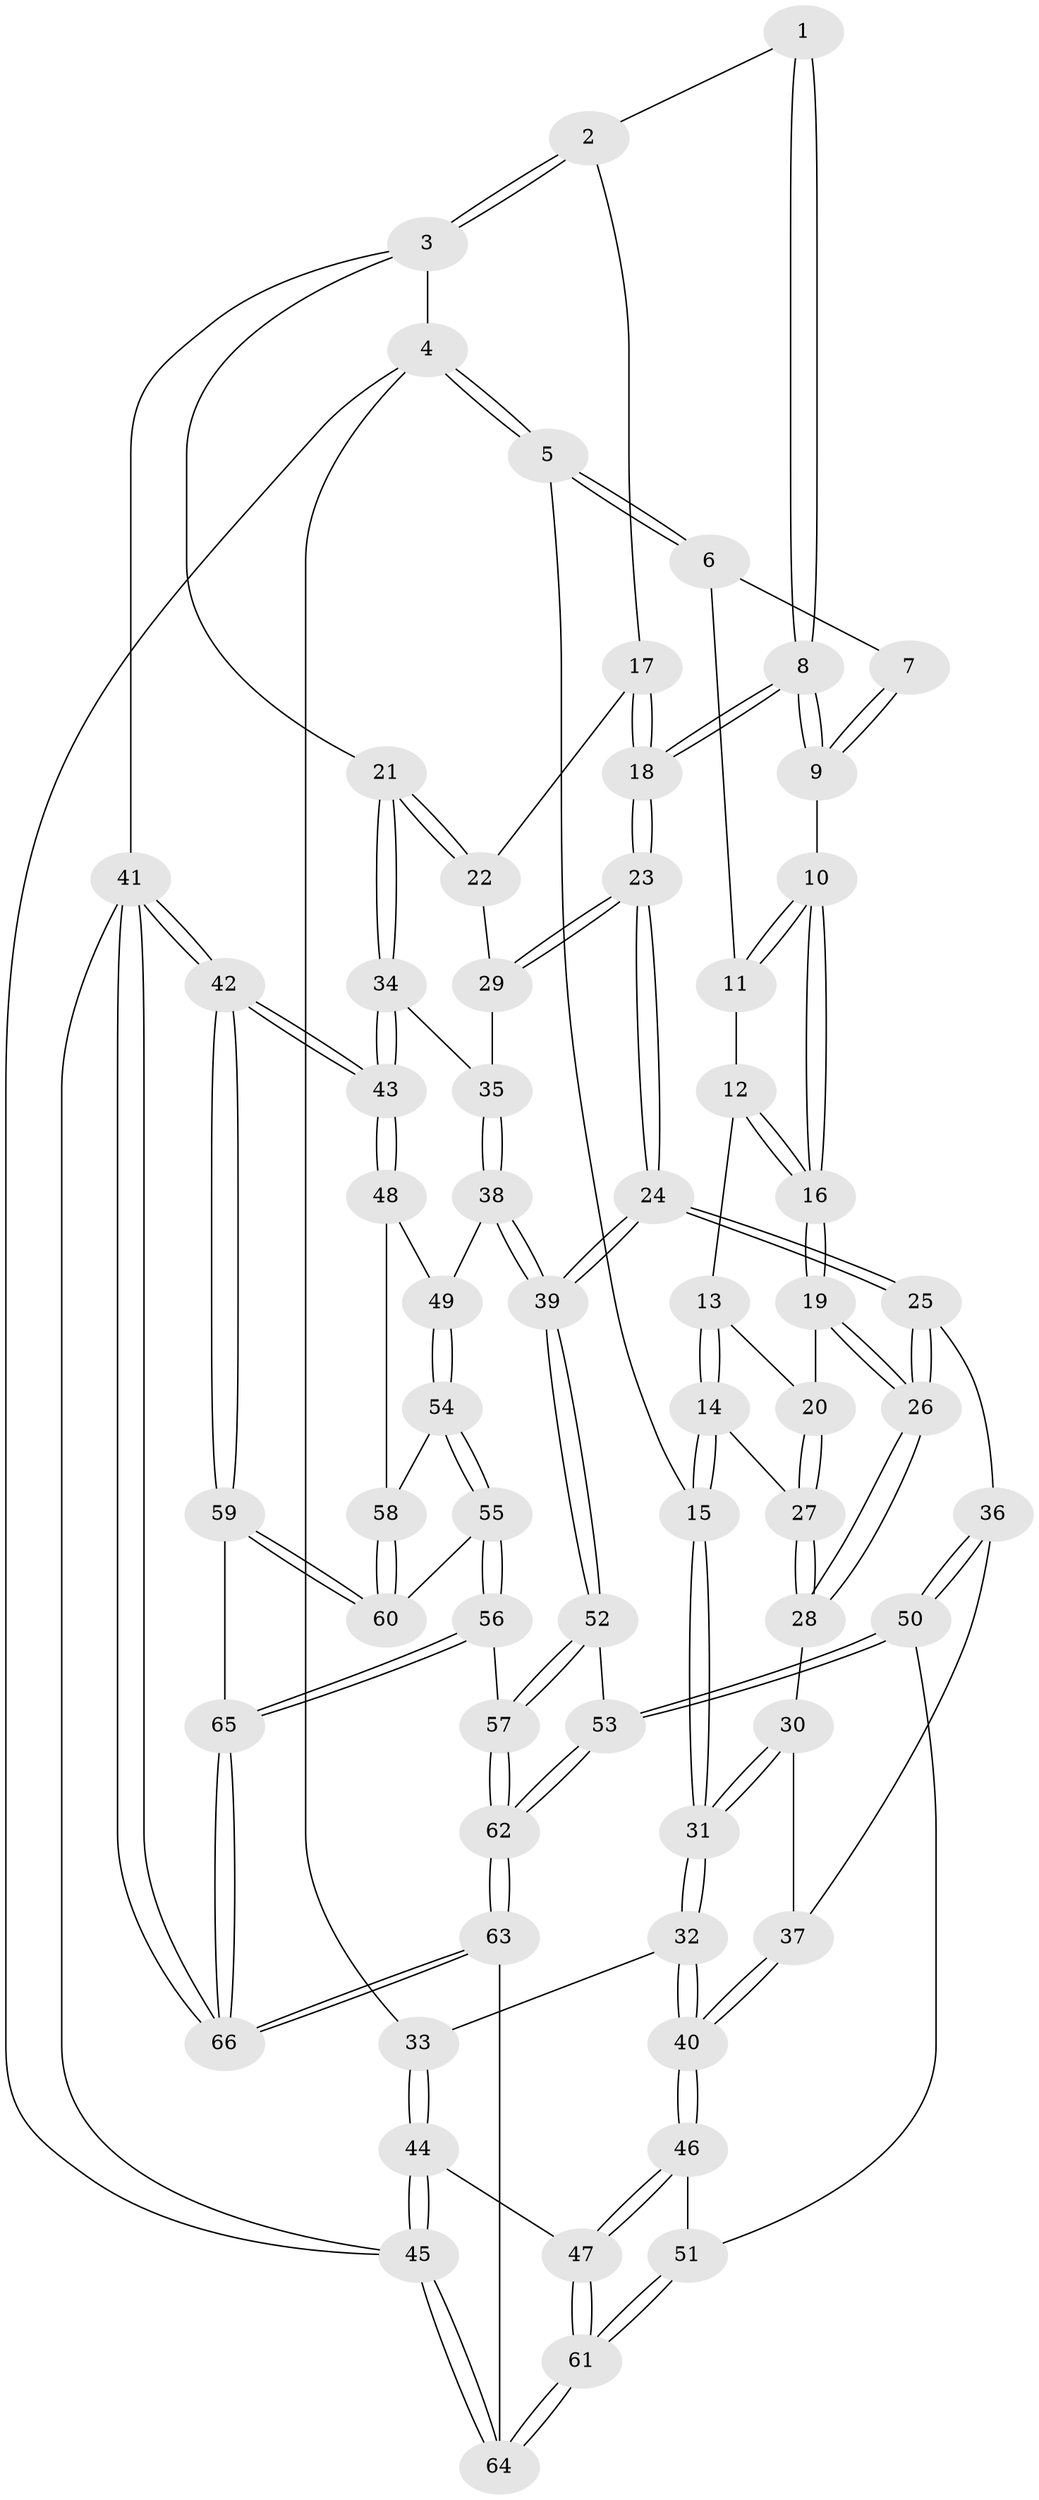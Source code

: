 // Generated by graph-tools (version 1.1) at 2025/03/03/09/25 03:03:19]
// undirected, 66 vertices, 162 edges
graph export_dot {
graph [start="1"]
  node [color=gray90,style=filled];
  1 [pos="+0.5892735408236615+0"];
  2 [pos="+0.9042170379769079+0"];
  3 [pos="+1+0"];
  4 [pos="+0+0"];
  5 [pos="+0+0"];
  6 [pos="+0.23943705543176647+0"];
  7 [pos="+0.25964591884359417+0"];
  8 [pos="+0.5279057112315821+0.1275212691974931"];
  9 [pos="+0.507735296983915+0.1239954008774802"];
  10 [pos="+0.41257227197225904+0.16246763590079166"];
  11 [pos="+0.25769298871499796+0"];
  12 [pos="+0.2791601595731114+0.04273063121421251"];
  13 [pos="+0.27500675768456506+0.10633420672903418"];
  14 [pos="+0.22540937467037017+0.20675353507324842"];
  15 [pos="+0.19018597277563434+0.20778427456449586"];
  16 [pos="+0.40334660761283625+0.16987489270654435"];
  17 [pos="+0.8066732603411643+0"];
  18 [pos="+0.6004202509865161+0.16895965201271912"];
  19 [pos="+0.3969176398807677+0.17715827547358703"];
  20 [pos="+0.38199388194268463+0.17797006220575118"];
  21 [pos="+1+0.2707841791799826"];
  22 [pos="+0.8546184007556406+0.18139058954330284"];
  23 [pos="+0.6317796804453939+0.3748115761055759"];
  24 [pos="+0.5419631491768259+0.5058269781926062"];
  25 [pos="+0.5064806177661072+0.4971366185150655"];
  26 [pos="+0.41032706230438815+0.3800416574927605"];
  27 [pos="+0.25375776401152383+0.2223845918474608"];
  28 [pos="+0.31087679468211954+0.33078032606048713"];
  29 [pos="+0.7962017275117759+0.3337153880555004"];
  30 [pos="+0.12042100800002084+0.3947169048843686"];
  31 [pos="+0.035330584146198746+0.36307138010804924"];
  32 [pos="+0+0.3831261509082364"];
  33 [pos="+0+0.3791435282213257"];
  34 [pos="+1+0.4128786462591576"];
  35 [pos="+0.9400205434104654+0.40065733437126716"];
  36 [pos="+0.32269917788300845+0.5515492994422387"];
  37 [pos="+0.18714838751568486+0.4573664794095191"];
  38 [pos="+0.7938647560624252+0.6185455755592478"];
  39 [pos="+0.5453673483503939+0.5128685755152605"];
  40 [pos="+0.11116627734976094+0.6235889085334293"];
  41 [pos="+1+1"];
  42 [pos="+1+0.8581862530650213"];
  43 [pos="+1+0.5662605031157013"];
  44 [pos="+0+0.779445854287238"];
  45 [pos="+0+1"];
  46 [pos="+0.14414520686526017+0.6679087194039027"];
  47 [pos="+0.03903097725545156+0.738987254264499"];
  48 [pos="+0.9811599837339849+0.631647434860325"];
  49 [pos="+0.8160204235106823+0.6409001132259564"];
  50 [pos="+0.222768330033463+0.6619336712374029"];
  51 [pos="+0.18573148277267093+0.6759458360712274"];
  52 [pos="+0.5442555266060625+0.5292945656951793"];
  53 [pos="+0.33486886437930546+0.7866302919684067"];
  54 [pos="+0.8177472831389693+0.7298927745115268"];
  55 [pos="+0.7993842404667341+0.8557054690538954"];
  56 [pos="+0.7992491570919857+0.8559145055111205"];
  57 [pos="+0.5698044379125647+0.8647021156482881"];
  58 [pos="+0.9439560431474227+0.7517428612701176"];
  59 [pos="+1+0.8547941750483228"];
  60 [pos="+0.9623899942480935+0.8159486566216122"];
  61 [pos="+0.1857809984404665+1"];
  62 [pos="+0.4044210574504461+1"];
  63 [pos="+0.39821644874025874+1"];
  64 [pos="+0.21507117613773305+1"];
  65 [pos="+0.8465256303393432+0.9606528206631368"];
  66 [pos="+0.8868821070671179+1"];
  1 -- 2;
  1 -- 8;
  1 -- 8;
  2 -- 3;
  2 -- 3;
  2 -- 17;
  3 -- 4;
  3 -- 21;
  3 -- 41;
  4 -- 5;
  4 -- 5;
  4 -- 33;
  4 -- 45;
  5 -- 6;
  5 -- 6;
  5 -- 15;
  6 -- 7;
  6 -- 11;
  7 -- 9;
  7 -- 9;
  8 -- 9;
  8 -- 9;
  8 -- 18;
  8 -- 18;
  9 -- 10;
  10 -- 11;
  10 -- 11;
  10 -- 16;
  10 -- 16;
  11 -- 12;
  12 -- 13;
  12 -- 16;
  12 -- 16;
  13 -- 14;
  13 -- 14;
  13 -- 20;
  14 -- 15;
  14 -- 15;
  14 -- 27;
  15 -- 31;
  15 -- 31;
  16 -- 19;
  16 -- 19;
  17 -- 18;
  17 -- 18;
  17 -- 22;
  18 -- 23;
  18 -- 23;
  19 -- 20;
  19 -- 26;
  19 -- 26;
  20 -- 27;
  20 -- 27;
  21 -- 22;
  21 -- 22;
  21 -- 34;
  21 -- 34;
  22 -- 29;
  23 -- 24;
  23 -- 24;
  23 -- 29;
  23 -- 29;
  24 -- 25;
  24 -- 25;
  24 -- 39;
  24 -- 39;
  25 -- 26;
  25 -- 26;
  25 -- 36;
  26 -- 28;
  26 -- 28;
  27 -- 28;
  27 -- 28;
  28 -- 30;
  29 -- 35;
  30 -- 31;
  30 -- 31;
  30 -- 37;
  31 -- 32;
  31 -- 32;
  32 -- 33;
  32 -- 40;
  32 -- 40;
  33 -- 44;
  33 -- 44;
  34 -- 35;
  34 -- 43;
  34 -- 43;
  35 -- 38;
  35 -- 38;
  36 -- 37;
  36 -- 50;
  36 -- 50;
  37 -- 40;
  37 -- 40;
  38 -- 39;
  38 -- 39;
  38 -- 49;
  39 -- 52;
  39 -- 52;
  40 -- 46;
  40 -- 46;
  41 -- 42;
  41 -- 42;
  41 -- 66;
  41 -- 66;
  41 -- 45;
  42 -- 43;
  42 -- 43;
  42 -- 59;
  42 -- 59;
  43 -- 48;
  43 -- 48;
  44 -- 45;
  44 -- 45;
  44 -- 47;
  45 -- 64;
  45 -- 64;
  46 -- 47;
  46 -- 47;
  46 -- 51;
  47 -- 61;
  47 -- 61;
  48 -- 49;
  48 -- 58;
  49 -- 54;
  49 -- 54;
  50 -- 51;
  50 -- 53;
  50 -- 53;
  51 -- 61;
  51 -- 61;
  52 -- 53;
  52 -- 57;
  52 -- 57;
  53 -- 62;
  53 -- 62;
  54 -- 55;
  54 -- 55;
  54 -- 58;
  55 -- 56;
  55 -- 56;
  55 -- 60;
  56 -- 57;
  56 -- 65;
  56 -- 65;
  57 -- 62;
  57 -- 62;
  58 -- 60;
  58 -- 60;
  59 -- 60;
  59 -- 60;
  59 -- 65;
  61 -- 64;
  61 -- 64;
  62 -- 63;
  62 -- 63;
  63 -- 64;
  63 -- 66;
  63 -- 66;
  65 -- 66;
  65 -- 66;
}
